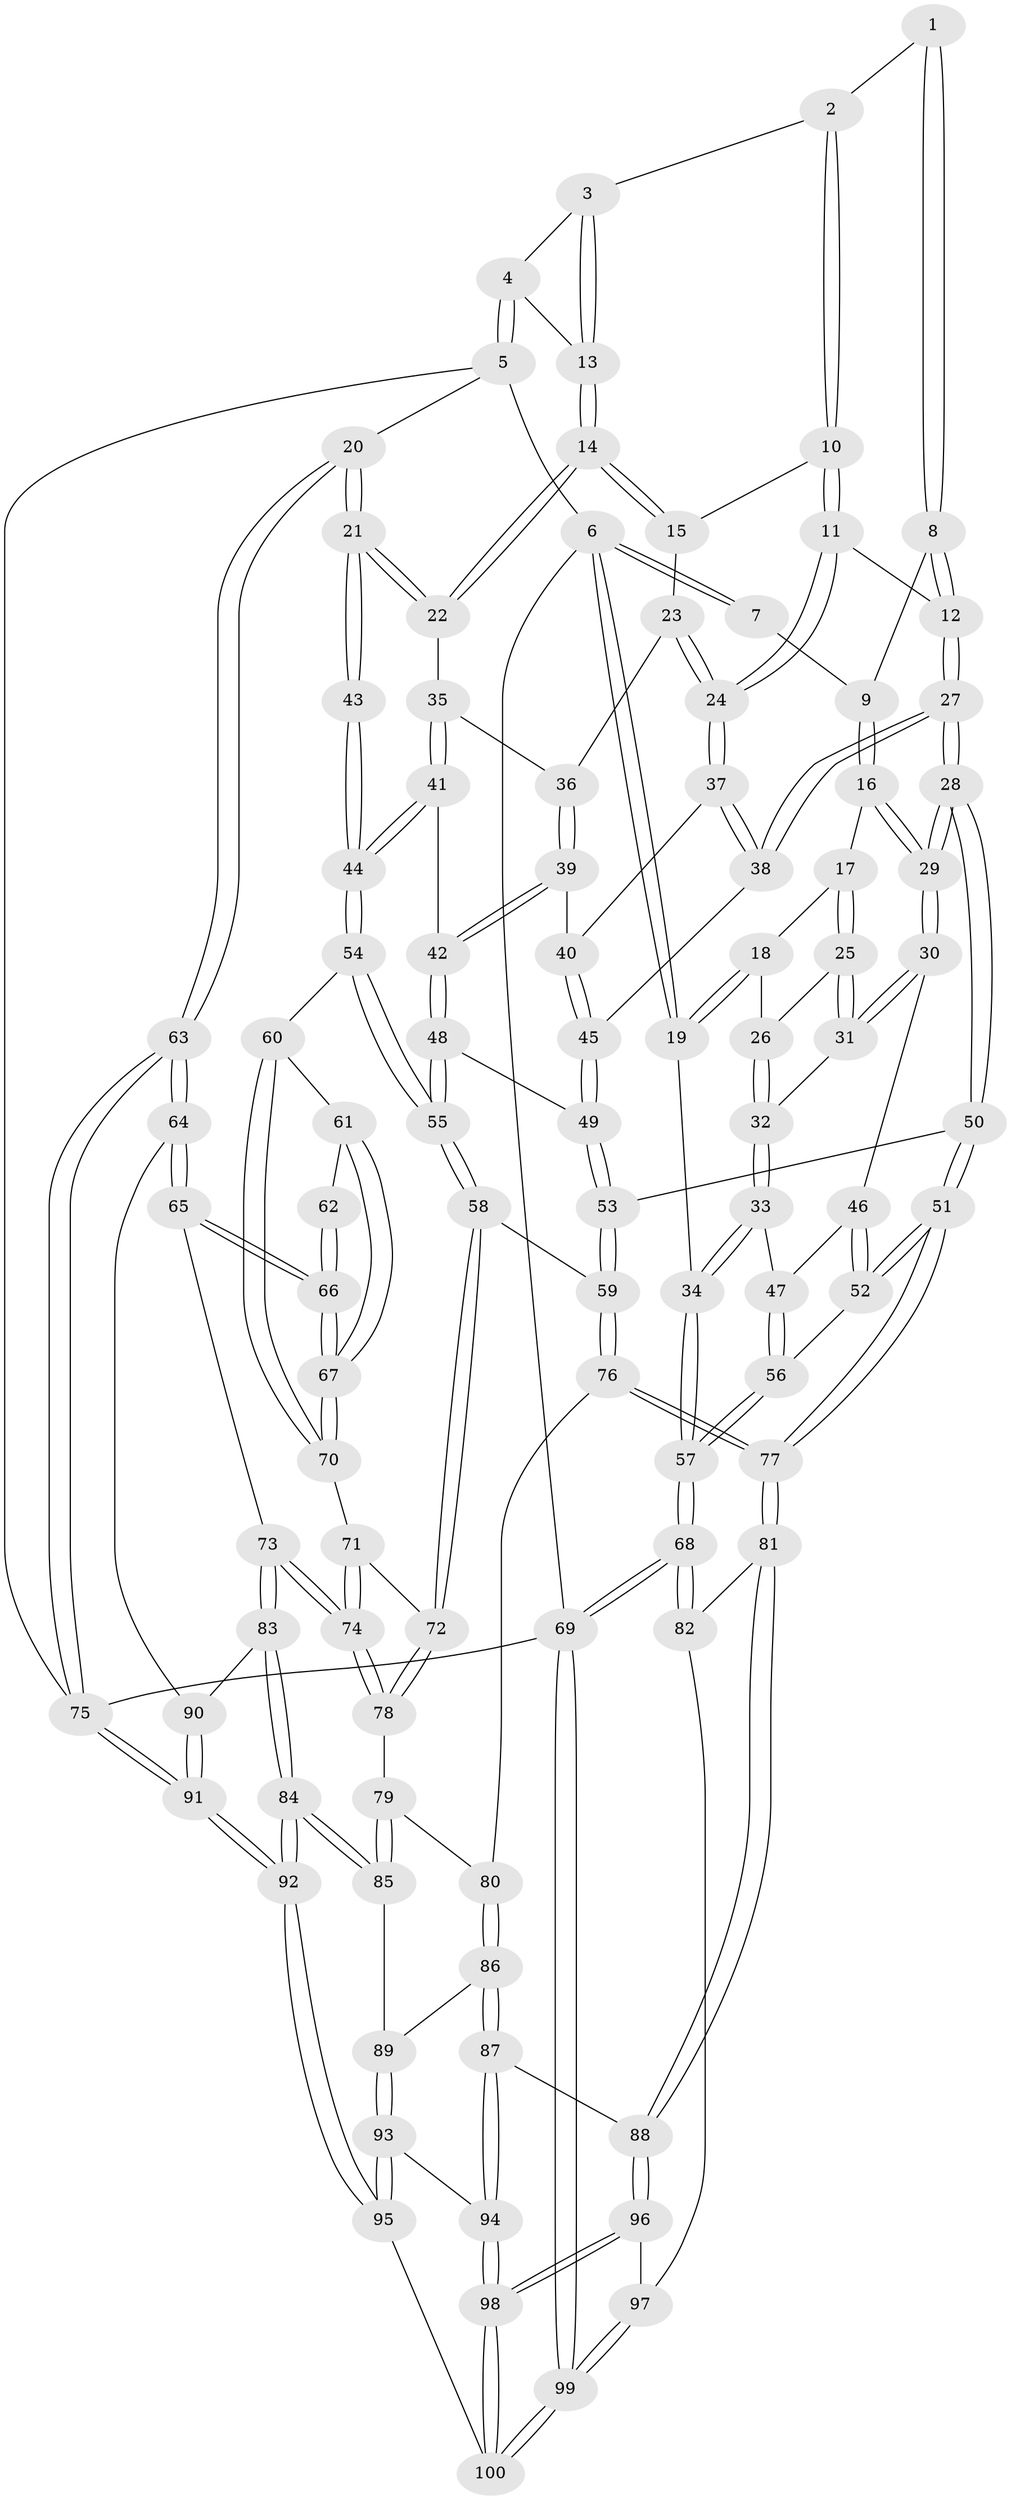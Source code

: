 // Generated by graph-tools (version 1.1) at 2025/11/02/27/25 16:11:55]
// undirected, 100 vertices, 247 edges
graph export_dot {
graph [start="1"]
  node [color=gray90,style=filled];
  1 [pos="+0.6272278442040983+0"];
  2 [pos="+0.6307674456331557+0"];
  3 [pos="+0.6800671963939796+0"];
  4 [pos="+1+0"];
  5 [pos="+1+0"];
  6 [pos="+0+0"];
  7 [pos="+0.2858831629814375+0"];
  8 [pos="+0.5000829554282271+0.12981733479943264"];
  9 [pos="+0.3106640507770153+0.07497466899254238"];
  10 [pos="+0.6969968379963312+0.1145739728201081"];
  11 [pos="+0.5169062115191729+0.15644113423977993"];
  12 [pos="+0.5046369983058768+0.15003517697527055"];
  13 [pos="+0.8505064415460052+0.11654729611641906"];
  14 [pos="+0.8581056629356146+0.19946489983415966"];
  15 [pos="+0.6999365270976896+0.12127273414155976"];
  16 [pos="+0.28050816184010685+0.12968848243093728"];
  17 [pos="+0.20429437685988466+0.14241665884640312"];
  18 [pos="+0.12854903936983897+0.1380623115921166"];
  19 [pos="+0+0.02879891746983325"];
  20 [pos="+1+0.2389727111326899"];
  21 [pos="+1+0.2610384996120313"];
  22 [pos="+0.8610175315459956+0.20396300458658506"];
  23 [pos="+0.6549621277566098+0.19483035583472982"];
  24 [pos="+0.609485961121844+0.22324121608473071"];
  25 [pos="+0.19507891916535924+0.2652786199013415"];
  26 [pos="+0.15836553539044637+0.2301299922947792"];
  27 [pos="+0.415414245098362+0.2986052251351384"];
  28 [pos="+0.36400034006654836+0.31878192995236604"];
  29 [pos="+0.34011382830701054+0.3022473127781986"];
  30 [pos="+0.2206236248227698+0.3134893836645835"];
  31 [pos="+0.20896797777587095+0.304737290797784"];
  32 [pos="+0.11522800739552311+0.2859128070574859"];
  33 [pos="+0.0003019220364097479+0.28455755783465797"];
  34 [pos="+0+0.11444171047095664"];
  35 [pos="+0.8523128514135753+0.21226879154035735"];
  36 [pos="+0.7174126462788575+0.23799019420230155"];
  37 [pos="+0.6122437886346245+0.2530198785852902"];
  38 [pos="+0.5057130313003755+0.33144854009839053"];
  39 [pos="+0.665787656584268+0.3197464782689842"];
  40 [pos="+0.654740831245068+0.3091453658412407"];
  41 [pos="+0.8103690443319566+0.28005190689276366"];
  42 [pos="+0.684589167346673+0.35691536036843474"];
  43 [pos="+1+0.3420700106358767"];
  44 [pos="+0.8238896131945266+0.44147238368081965"];
  45 [pos="+0.5226035112533078+0.34985820409592333"];
  46 [pos="+0.19591407995698448+0.35031146524058565"];
  47 [pos="+0.07720467450597908+0.39059839570592536"];
  48 [pos="+0.6807224711997213+0.39431804483249955"];
  49 [pos="+0.5405397336922657+0.37684877465805683"];
  50 [pos="+0.35538829056152943+0.488605336464904"];
  51 [pos="+0.29153263558667236+0.5964972077090385"];
  52 [pos="+0.19930710216171665+0.5774586476990131"];
  53 [pos="+0.5242066032905237+0.4792324256983724"];
  54 [pos="+0.8208596191742518+0.44529483930475244"];
  55 [pos="+0.7031477942267271+0.4607580351640089"];
  56 [pos="+0.11608294041970228+0.5771708522186008"];
  57 [pos="+0+0.721350692318296"];
  58 [pos="+0.6568820488929601+0.5501326482629247"];
  59 [pos="+0.6300124309611691+0.5523622104950967"];
  60 [pos="+0.8572974335508335+0.5016932156214069"];
  61 [pos="+0.9484998808641146+0.47283055344146036"];
  62 [pos="+0.9620962808878757+0.4550916860512154"];
  63 [pos="+1+0.6408879969585218"];
  64 [pos="+1+0.644450393630288"];
  65 [pos="+1+0.6110396617039469"];
  66 [pos="+0.999092541011706+0.6095574466644175"];
  67 [pos="+0.9329294734998499+0.5602627617182124"];
  68 [pos="+0+0.8486285944472304"];
  69 [pos="+0+1"];
  70 [pos="+0.8703268657415388+0.5391847888538679"];
  71 [pos="+0.8662008699761699+0.5445732061078553"];
  72 [pos="+0.6843039681799553+0.5875054163750524"];
  73 [pos="+0.8306132010298388+0.7086140453854932"];
  74 [pos="+0.8130933865860019+0.6928566682811083"];
  75 [pos="+1+1"];
  76 [pos="+0.507865069348153+0.6521023553050965"];
  77 [pos="+0.32394201127489414+0.6497111912964167"];
  78 [pos="+0.7201749453219167+0.6566749297169944"];
  79 [pos="+0.6943223924628752+0.6938176932938369"];
  80 [pos="+0.5518271006719292+0.7260803514351322"];
  81 [pos="+0.3244832247868057+0.6914455550358269"];
  82 [pos="+0.2202436278600532+0.8289615285157586"];
  83 [pos="+0.840214765478388+0.740474494274942"];
  84 [pos="+0.7824511512119041+0.853115912644955"];
  85 [pos="+0.6587343556064366+0.8112104915075053"];
  86 [pos="+0.5563620235715027+0.775986016299763"];
  87 [pos="+0.49673693873396524+0.8338529459707932"];
  88 [pos="+0.40891119359073913+0.8253724236369634"];
  89 [pos="+0.6560969559215482+0.8127025496933968"];
  90 [pos="+0.9228202580502541+0.7862641434377793"];
  91 [pos="+1+1"];
  92 [pos="+0.8534095152098083+1"];
  93 [pos="+0.6167856728277478+0.9209502856599727"];
  94 [pos="+0.5342930540767517+0.887388714458492"];
  95 [pos="+0.7137649123582639+1"];
  96 [pos="+0.36753110318757043+0.9805393256132684"];
  97 [pos="+0.23227487224235602+0.8733667433349409"];
  98 [pos="+0.38686834209251075+1"];
  99 [pos="+0+1"];
  100 [pos="+0.385899430237826+1"];
  1 -- 2;
  1 -- 8;
  1 -- 8;
  2 -- 3;
  2 -- 10;
  2 -- 10;
  3 -- 4;
  3 -- 13;
  3 -- 13;
  4 -- 5;
  4 -- 5;
  4 -- 13;
  5 -- 6;
  5 -- 20;
  5 -- 75;
  6 -- 7;
  6 -- 7;
  6 -- 19;
  6 -- 19;
  6 -- 69;
  7 -- 9;
  8 -- 9;
  8 -- 12;
  8 -- 12;
  9 -- 16;
  9 -- 16;
  10 -- 11;
  10 -- 11;
  10 -- 15;
  11 -- 12;
  11 -- 24;
  11 -- 24;
  12 -- 27;
  12 -- 27;
  13 -- 14;
  13 -- 14;
  14 -- 15;
  14 -- 15;
  14 -- 22;
  14 -- 22;
  15 -- 23;
  16 -- 17;
  16 -- 29;
  16 -- 29;
  17 -- 18;
  17 -- 25;
  17 -- 25;
  18 -- 19;
  18 -- 19;
  18 -- 26;
  19 -- 34;
  20 -- 21;
  20 -- 21;
  20 -- 63;
  20 -- 63;
  21 -- 22;
  21 -- 22;
  21 -- 43;
  21 -- 43;
  22 -- 35;
  23 -- 24;
  23 -- 24;
  23 -- 36;
  24 -- 37;
  24 -- 37;
  25 -- 26;
  25 -- 31;
  25 -- 31;
  26 -- 32;
  26 -- 32;
  27 -- 28;
  27 -- 28;
  27 -- 38;
  27 -- 38;
  28 -- 29;
  28 -- 29;
  28 -- 50;
  28 -- 50;
  29 -- 30;
  29 -- 30;
  30 -- 31;
  30 -- 31;
  30 -- 46;
  31 -- 32;
  32 -- 33;
  32 -- 33;
  33 -- 34;
  33 -- 34;
  33 -- 47;
  34 -- 57;
  34 -- 57;
  35 -- 36;
  35 -- 41;
  35 -- 41;
  36 -- 39;
  36 -- 39;
  37 -- 38;
  37 -- 38;
  37 -- 40;
  38 -- 45;
  39 -- 40;
  39 -- 42;
  39 -- 42;
  40 -- 45;
  40 -- 45;
  41 -- 42;
  41 -- 44;
  41 -- 44;
  42 -- 48;
  42 -- 48;
  43 -- 44;
  43 -- 44;
  44 -- 54;
  44 -- 54;
  45 -- 49;
  45 -- 49;
  46 -- 47;
  46 -- 52;
  46 -- 52;
  47 -- 56;
  47 -- 56;
  48 -- 49;
  48 -- 55;
  48 -- 55;
  49 -- 53;
  49 -- 53;
  50 -- 51;
  50 -- 51;
  50 -- 53;
  51 -- 52;
  51 -- 52;
  51 -- 77;
  51 -- 77;
  52 -- 56;
  53 -- 59;
  53 -- 59;
  54 -- 55;
  54 -- 55;
  54 -- 60;
  55 -- 58;
  55 -- 58;
  56 -- 57;
  56 -- 57;
  57 -- 68;
  57 -- 68;
  58 -- 59;
  58 -- 72;
  58 -- 72;
  59 -- 76;
  59 -- 76;
  60 -- 61;
  60 -- 70;
  60 -- 70;
  61 -- 62;
  61 -- 67;
  61 -- 67;
  62 -- 66;
  62 -- 66;
  63 -- 64;
  63 -- 64;
  63 -- 75;
  63 -- 75;
  64 -- 65;
  64 -- 65;
  64 -- 90;
  65 -- 66;
  65 -- 66;
  65 -- 73;
  66 -- 67;
  66 -- 67;
  67 -- 70;
  67 -- 70;
  68 -- 69;
  68 -- 69;
  68 -- 82;
  68 -- 82;
  69 -- 99;
  69 -- 99;
  69 -- 75;
  70 -- 71;
  71 -- 72;
  71 -- 74;
  71 -- 74;
  72 -- 78;
  72 -- 78;
  73 -- 74;
  73 -- 74;
  73 -- 83;
  73 -- 83;
  74 -- 78;
  74 -- 78;
  75 -- 91;
  75 -- 91;
  76 -- 77;
  76 -- 77;
  76 -- 80;
  77 -- 81;
  77 -- 81;
  78 -- 79;
  79 -- 80;
  79 -- 85;
  79 -- 85;
  80 -- 86;
  80 -- 86;
  81 -- 82;
  81 -- 88;
  81 -- 88;
  82 -- 97;
  83 -- 84;
  83 -- 84;
  83 -- 90;
  84 -- 85;
  84 -- 85;
  84 -- 92;
  84 -- 92;
  85 -- 89;
  86 -- 87;
  86 -- 87;
  86 -- 89;
  87 -- 88;
  87 -- 94;
  87 -- 94;
  88 -- 96;
  88 -- 96;
  89 -- 93;
  89 -- 93;
  90 -- 91;
  90 -- 91;
  91 -- 92;
  91 -- 92;
  92 -- 95;
  92 -- 95;
  93 -- 94;
  93 -- 95;
  93 -- 95;
  94 -- 98;
  94 -- 98;
  95 -- 100;
  96 -- 97;
  96 -- 98;
  96 -- 98;
  97 -- 99;
  97 -- 99;
  98 -- 100;
  98 -- 100;
  99 -- 100;
  99 -- 100;
}
